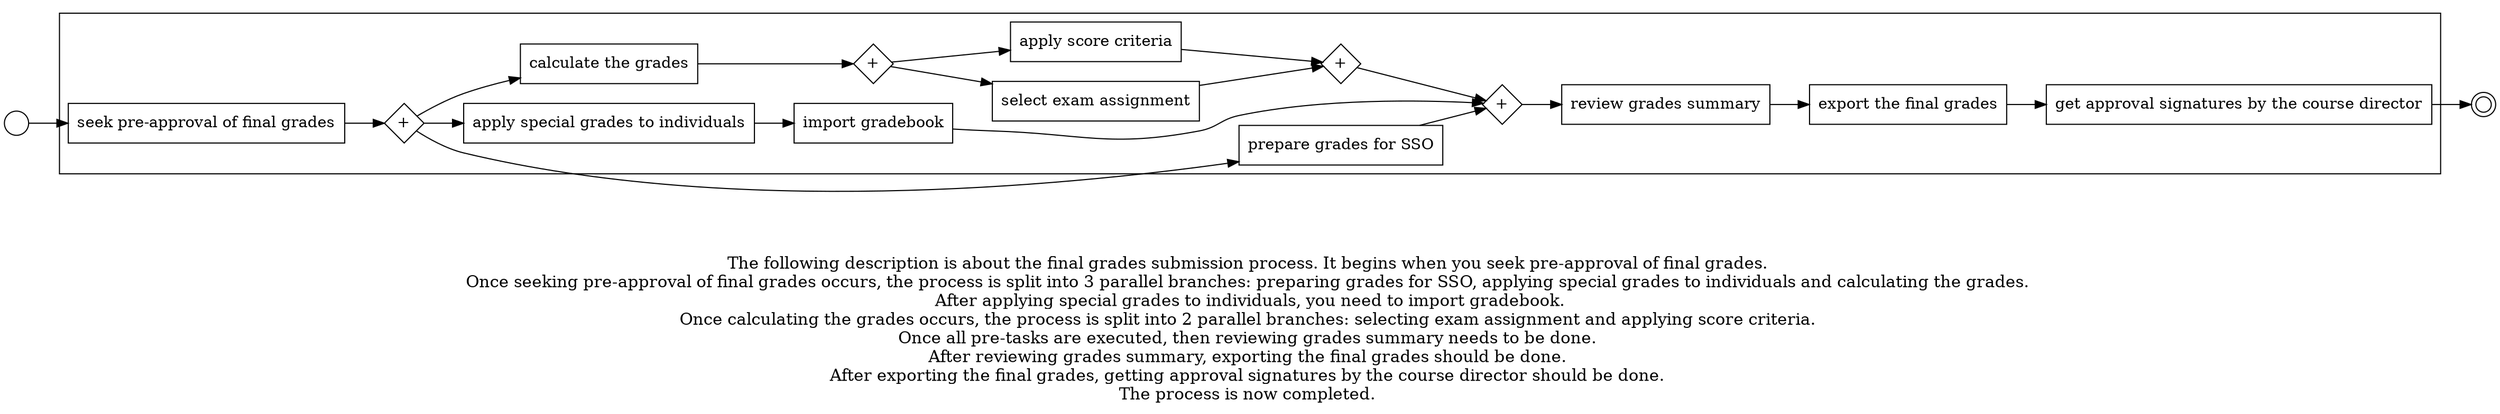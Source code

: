 digraph "final grades submission process_80" {
	graph [rankdir=LR]
	START_NODE [label="" shape=circle width=0.3]
	subgraph CLUSTER_0 {
		"seek pre-approval of final grades" [shape=box]
		"AND_SPLIT--2. Apply special grades or criteria_YZ73" [label="+" fixedsize=true shape=diamond width=0.5]
		"seek pre-approval of final grades" -> "AND_SPLIT--2. Apply special grades or criteria_YZ73"
		"prepare grades for SSO" [shape=box]
		"AND_SPLIT--2. Apply special grades or criteria_YZ73" -> "prepare grades for SSO"
		"apply special grades to individuals" [shape=box]
		"AND_SPLIT--2. Apply special grades or criteria_YZ73" -> "apply special grades to individuals"
		"calculate the grades" [shape=box]
		"AND_SPLIT--2. Apply special grades or criteria_YZ73" -> "calculate the grades"
		"import gradebook" [shape=box]
		"apply special grades to individuals" -> "import gradebook"
		"AND_SPLIT--2. Apply special grades or criteria_C3SR" [label="+" fixedsize=true shape=diamond width=0.5]
		"calculate the grades" -> "AND_SPLIT--2. Apply special grades or criteria_C3SR"
		"select exam assignment" [shape=box]
		"AND_SPLIT--2. Apply special grades or criteria_C3SR" -> "select exam assignment"
		"apply score criteria" [shape=box]
		"AND_SPLIT--2. Apply special grades or criteria_C3SR" -> "apply score criteria"
		"AND_JOIN--2. Apply special grades or criteria_C3SR" [label="+" fixedsize=true shape=diamond width=0.5]
		"select exam assignment" -> "AND_JOIN--2. Apply special grades or criteria_C3SR"
		"apply score criteria" -> "AND_JOIN--2. Apply special grades or criteria_C3SR"
		"AND_JOIN--2. Apply special grades or criteria_YZ73" [label="+" fixedsize=true shape=diamond width=0.5]
		"prepare grades for SSO" -> "AND_JOIN--2. Apply special grades or criteria_YZ73"
		"import gradebook" -> "AND_JOIN--2. Apply special grades or criteria_YZ73"
		"AND_JOIN--2. Apply special grades or criteria_C3SR" -> "AND_JOIN--2. Apply special grades or criteria_YZ73"
		"review grades summary" [shape=box]
		"AND_JOIN--2. Apply special grades or criteria_YZ73" -> "review grades summary"
		"export the final grades" [shape=box]
		"review grades summary" -> "export the final grades"
		"get approval signatures by the course director" [shape=box]
		"export the final grades" -> "get approval signatures by the course director"
	}
	START_NODE -> "seek pre-approval of final grades"
	END_NODE [label="" shape=doublecircle width=0.2]
	"get approval signatures by the course director" -> END_NODE
	fontsize=15 label="\n\n
The following description is about the final grades submission process. It begins when you seek pre-approval of final grades. 
Once seeking pre-approval of final grades occurs, the process is split into 3 parallel branches: preparing grades for SSO, applying special grades to individuals and calculating the grades. 
After applying special grades to individuals, you need to import gradebook.
Once calculating the grades occurs, the process is split into 2 parallel branches: selecting exam assignment and applying score criteria. 
Once all pre-tasks are executed, then reviewing grades summary needs to be done. 
After reviewing grades summary, exporting the final grades should be done. 
After exporting the final grades, getting approval signatures by the course director should be done. 
The process is now completed. 
"
}
